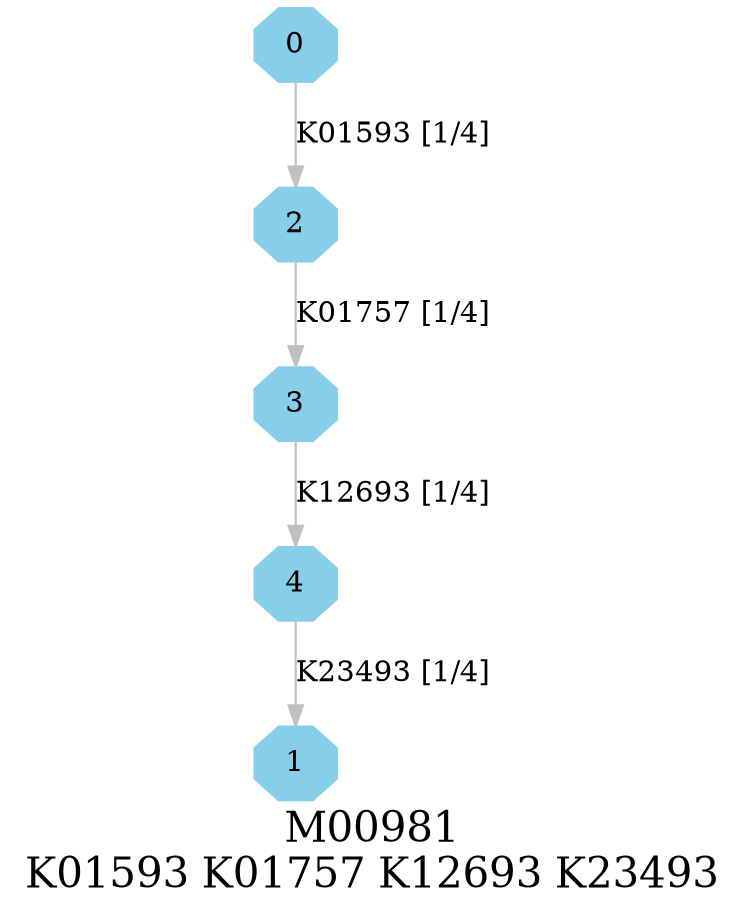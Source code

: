 digraph G {
graph [label="M00981
K01593 K01757 K12693 K23493",fontsize=20];
node [shape=box,style=filled];
edge [len=3,color=grey];
{node [width=.3,height=.3,shape=octagon,style=filled,color=skyblue] 0 1 2 3 4 }
0 -> 2 [label="K01593 [1/4]"];
2 -> 3 [label="K01757 [1/4]"];
3 -> 4 [label="K12693 [1/4]"];
4 -> 1 [label="K23493 [1/4]"];
}
